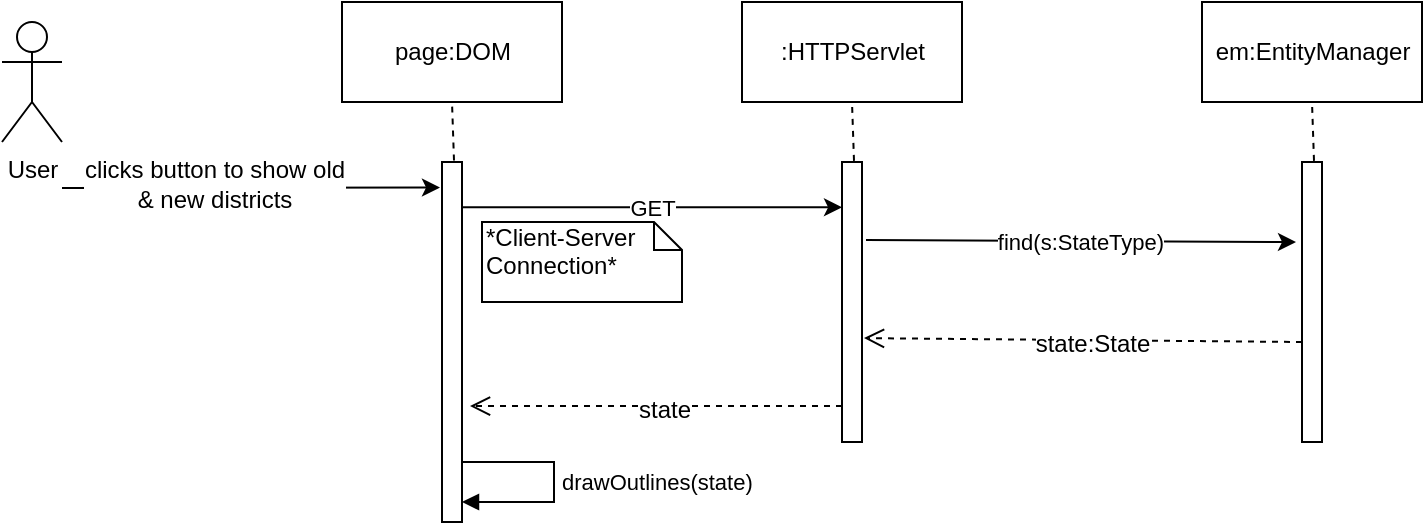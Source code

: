 <mxfile version="10.6.0" type="device"><diagram id="S-8jz-nIF_IxwlnuqE51" name="Page-1"><mxGraphModel dx="918" dy="616" grid="1" gridSize="10" guides="1" tooltips="1" connect="1" arrows="1" fold="1" page="1" pageScale="1" pageWidth="850" pageHeight="1100" math="0" shadow="0"><root><mxCell id="0"/><mxCell id="1" parent="0"/><mxCell id="TTXPsQBNHbTrlEoZw1cW-1" value="User" style="shape=umlActor;verticalLabelPosition=bottom;labelBackgroundColor=#ffffff;verticalAlign=top;html=1;outlineConnect=0;" parent="1" vertex="1"><mxGeometry x="30" y="30" width="30" height="60" as="geometry"/></mxCell><mxCell id="TTXPsQBNHbTrlEoZw1cW-2" value="" style="endArrow=classic;html=1;entryX=-0.1;entryY=0.071;entryDx=0;entryDy=0;entryPerimeter=0;" parent="1" target="TTXPsQBNHbTrlEoZw1cW-4" edge="1"><mxGeometry width="50" height="50" relative="1" as="geometry"><mxPoint x="60" y="113" as="sourcePoint"/><mxPoint x="220" y="107" as="targetPoint"/></mxGeometry></mxCell><mxCell id="TTXPsQBNHbTrlEoZw1cW-3" value="clicks button to show old&lt;br&gt;&amp;amp; new districts&lt;br&gt;" style="text;html=1;resizable=0;points=[];align=center;verticalAlign=middle;labelBackgroundColor=#ffffff;" parent="TTXPsQBNHbTrlEoZw1cW-2" vertex="1" connectable="0"><mxGeometry x="-0.197" y="2" relative="1" as="geometry"><mxPoint as="offset"/></mxGeometry></mxCell><mxCell id="TTXPsQBNHbTrlEoZw1cW-4" value="" style="html=1;points=[];perimeter=orthogonalPerimeter;" parent="1" vertex="1"><mxGeometry x="250" y="100" width="10" height="180" as="geometry"/></mxCell><mxCell id="TTXPsQBNHbTrlEoZw1cW-5" value="page:DOM" style="html=1;" parent="1" vertex="1"><mxGeometry x="200" y="20" width="110" height="50" as="geometry"/></mxCell><mxCell id="TTXPsQBNHbTrlEoZw1cW-6" value="" style="endArrow=none;dashed=1;html=1;entryX=0.5;entryY=1;entryDx=0;entryDy=0;exitX=0.6;exitY=-0.004;exitDx=0;exitDy=0;exitPerimeter=0;" parent="1" source="TTXPsQBNHbTrlEoZw1cW-4" target="TTXPsQBNHbTrlEoZw1cW-5" edge="1"><mxGeometry width="50" height="50" relative="1" as="geometry"><mxPoint x="50" y="280" as="sourcePoint"/><mxPoint x="100" y="230" as="targetPoint"/></mxGeometry></mxCell><mxCell id="TTXPsQBNHbTrlEoZw1cW-7" value="" style="html=1;points=[];perimeter=orthogonalPerimeter;" parent="1" vertex="1"><mxGeometry x="450" y="100" width="10" height="140" as="geometry"/></mxCell><mxCell id="TTXPsQBNHbTrlEoZw1cW-8" value=":HTTPServlet" style="html=1;" parent="1" vertex="1"><mxGeometry x="400" y="20" width="110" height="50" as="geometry"/></mxCell><mxCell id="TTXPsQBNHbTrlEoZw1cW-9" value="" style="endArrow=none;dashed=1;html=1;entryX=0.5;entryY=1;entryDx=0;entryDy=0;exitX=0.6;exitY=-0.004;exitDx=0;exitDy=0;exitPerimeter=0;" parent="1" source="TTXPsQBNHbTrlEoZw1cW-7" target="TTXPsQBNHbTrlEoZw1cW-8" edge="1"><mxGeometry width="50" height="50" relative="1" as="geometry"><mxPoint x="250" y="280" as="sourcePoint"/><mxPoint x="300" y="230" as="targetPoint"/></mxGeometry></mxCell><mxCell id="TTXPsQBNHbTrlEoZw1cW-10" value="GET" style="endArrow=classic;html=1;exitX=1;exitY=0.126;exitDx=0;exitDy=0;exitPerimeter=0;" parent="1" source="TTXPsQBNHbTrlEoZw1cW-4" target="TTXPsQBNHbTrlEoZw1cW-7" edge="1"><mxGeometry width="50" height="50" relative="1" as="geometry"><mxPoint x="270" y="120" as="sourcePoint"/><mxPoint x="600" y="120" as="targetPoint"/></mxGeometry></mxCell><mxCell id="TTXPsQBNHbTrlEoZw1cW-11" value="" style="html=1;points=[];perimeter=orthogonalPerimeter;" parent="1" vertex="1"><mxGeometry x="680" y="100" width="10" height="140" as="geometry"/></mxCell><mxCell id="TTXPsQBNHbTrlEoZw1cW-12" value="em:EntityManager" style="html=1;" parent="1" vertex="1"><mxGeometry x="630" y="20" width="110" height="50" as="geometry"/></mxCell><mxCell id="TTXPsQBNHbTrlEoZw1cW-13" value="" style="endArrow=none;dashed=1;html=1;entryX=0.5;entryY=1;entryDx=0;entryDy=0;exitX=0.6;exitY=-0.004;exitDx=0;exitDy=0;exitPerimeter=0;" parent="1" source="TTXPsQBNHbTrlEoZw1cW-11" target="TTXPsQBNHbTrlEoZw1cW-12" edge="1"><mxGeometry width="50" height="50" relative="1" as="geometry"><mxPoint x="480" y="280" as="sourcePoint"/><mxPoint x="530" y="230" as="targetPoint"/></mxGeometry></mxCell><mxCell id="TTXPsQBNHbTrlEoZw1cW-14" value="find(s:StateType)" style="endArrow=classic;html=1;exitX=1.2;exitY=0.279;exitDx=0;exitDy=0;exitPerimeter=0;entryX=-0.3;entryY=0.286;entryDx=0;entryDy=0;entryPerimeter=0;" parent="1" source="TTXPsQBNHbTrlEoZw1cW-7" target="TTXPsQBNHbTrlEoZw1cW-11" edge="1"><mxGeometry width="50" height="50" relative="1" as="geometry"><mxPoint x="480" y="140" as="sourcePoint"/><mxPoint x="620" y="140" as="targetPoint"/></mxGeometry></mxCell><mxCell id="TTXPsQBNHbTrlEoZw1cW-15" value="*Client-Server Connection*" style="shape=note;whiteSpace=wrap;html=1;size=14;verticalAlign=top;align=left;spacingTop=-6;" parent="1" vertex="1"><mxGeometry x="270" y="130" width="100" height="40" as="geometry"/></mxCell><mxCell id="TTXPsQBNHbTrlEoZw1cW-16" value="" style="html=1;verticalAlign=bottom;endArrow=open;dashed=1;endSize=8;exitX=-0.1;exitY=0.415;exitDx=0;exitDy=0;exitPerimeter=0;entryX=1.1;entryY=0.629;entryDx=0;entryDy=0;entryPerimeter=0;" parent="1" target="TTXPsQBNHbTrlEoZw1cW-7" edge="1"><mxGeometry relative="1" as="geometry"><mxPoint x="680" y="190" as="sourcePoint"/><mxPoint x="491" y="190" as="targetPoint"/></mxGeometry></mxCell><mxCell id="TTXPsQBNHbTrlEoZw1cW-17" value="state:State" style="text;html=1;resizable=0;points=[];align=center;verticalAlign=middle;labelBackgroundColor=#ffffff;" parent="TTXPsQBNHbTrlEoZw1cW-16" vertex="1" connectable="0"><mxGeometry x="-0.036" y="2" relative="1" as="geometry"><mxPoint as="offset"/></mxGeometry></mxCell><mxCell id="TTXPsQBNHbTrlEoZw1cW-19" value="" style="html=1;verticalAlign=bottom;endArrow=open;dashed=1;endSize=8;exitX=-0.1;exitY=0.415;exitDx=0;exitDy=0;exitPerimeter=0;entryX=1.4;entryY=0.678;entryDx=0;entryDy=0;entryPerimeter=0;" parent="1" target="TTXPsQBNHbTrlEoZw1cW-4" edge="1"><mxGeometry relative="1" as="geometry"><mxPoint x="450" y="222" as="sourcePoint"/><mxPoint x="280" y="220" as="targetPoint"/></mxGeometry></mxCell><mxCell id="TTXPsQBNHbTrlEoZw1cW-20" value="state" style="text;html=1;resizable=0;points=[];align=center;verticalAlign=middle;labelBackgroundColor=#ffffff;" parent="TTXPsQBNHbTrlEoZw1cW-19" vertex="1" connectable="0"><mxGeometry x="-0.036" y="2" relative="1" as="geometry"><mxPoint as="offset"/></mxGeometry></mxCell><mxCell id="TTXPsQBNHbTrlEoZw1cW-21" value="drawOutlines(state)" style="edgeStyle=orthogonalEdgeStyle;html=1;align=left;spacingLeft=2;endArrow=block;rounded=0;" parent="1" edge="1"><mxGeometry relative="1" as="geometry"><mxPoint x="260" y="250" as="sourcePoint"/><Array as="points"><mxPoint x="306" y="250"/><mxPoint x="306" y="270"/><mxPoint x="260" y="270"/></Array><mxPoint x="260" y="270" as="targetPoint"/></mxGeometry></mxCell></root></mxGraphModel></diagram></mxfile>